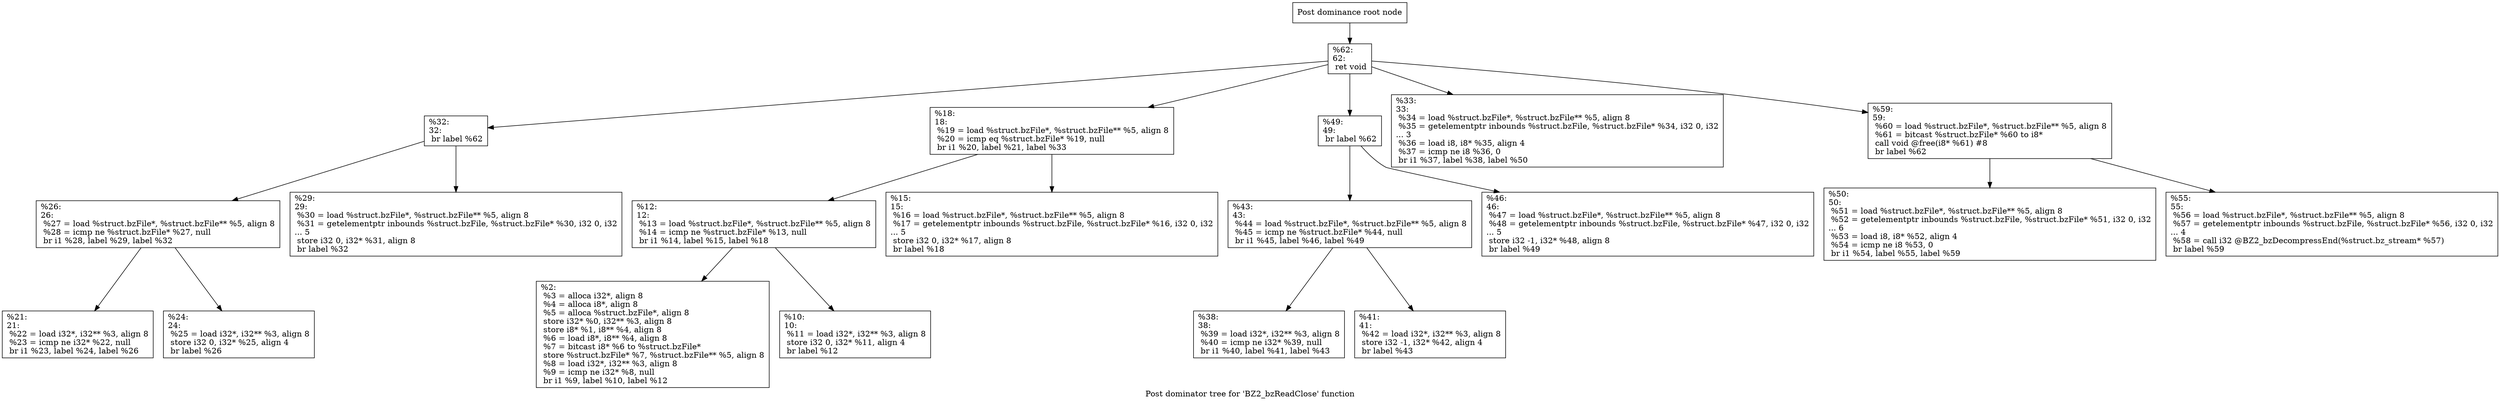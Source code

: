 digraph "Post dominator tree for 'BZ2_bzReadClose' function" {
	label="Post dominator tree for 'BZ2_bzReadClose' function";

	Node0x155a0b0 [shape=record,label="{Post dominance root node}"];
	Node0x155a0b0 -> Node0x15c8eb0;
	Node0x15c8eb0 [shape=record,label="{%62:\l62:                                               \l  ret void\l}"];
	Node0x15c8eb0 -> Node0x1487e10;
	Node0x15c8eb0 -> Node0x12f7c40;
	Node0x15c8eb0 -> Node0x1543870;
	Node0x15c8eb0 -> Node0x12cdea0;
	Node0x15c8eb0 -> Node0x15cb080;
	Node0x1487e10 [shape=record,label="{%32:\l32:                                               \l  br label %62\l}"];
	Node0x1487e10 -> Node0x150b870;
	Node0x1487e10 -> Node0x15c4bf0;
	Node0x150b870 [shape=record,label="{%26:\l26:                                               \l  %27 = load %struct.bzFile*, %struct.bzFile** %5, align 8\l  %28 = icmp ne %struct.bzFile* %27, null\l  br i1 %28, label %29, label %32\l}"];
	Node0x150b870 -> Node0x1563670;
	Node0x150b870 -> Node0x155ad00;
	Node0x1563670 [shape=record,label="{%21:\l21:                                               \l  %22 = load i32*, i32** %3, align 8\l  %23 = icmp ne i32* %22, null\l  br i1 %23, label %24, label %26\l}"];
	Node0x155ad00 [shape=record,label="{%24:\l24:                                               \l  %25 = load i32*, i32** %3, align 8\l  store i32 0, i32* %25, align 4\l  br label %26\l}"];
	Node0x15c4bf0 [shape=record,label="{%29:\l29:                                               \l  %30 = load %struct.bzFile*, %struct.bzFile** %5, align 8\l  %31 = getelementptr inbounds %struct.bzFile, %struct.bzFile* %30, i32 0, i32\l... 5\l  store i32 0, i32* %31, align 8\l  br label %32\l}"];
	Node0x12f7c40 [shape=record,label="{%18:\l18:                                               \l  %19 = load %struct.bzFile*, %struct.bzFile** %5, align 8\l  %20 = icmp eq %struct.bzFile* %19, null\l  br i1 %20, label %21, label %33\l}"];
	Node0x12f7c40 -> Node0x14124a0;
	Node0x12f7c40 -> Node0x12a85a0;
	Node0x14124a0 [shape=record,label="{%12:\l12:                                               \l  %13 = load %struct.bzFile*, %struct.bzFile** %5, align 8\l  %14 = icmp ne %struct.bzFile* %13, null\l  br i1 %14, label %15, label %18\l}"];
	Node0x14124a0 -> Node0x15581f0;
	Node0x14124a0 -> Node0x15605a0;
	Node0x15581f0 [shape=record,label="{%2:\l  %3 = alloca i32*, align 8\l  %4 = alloca i8*, align 8\l  %5 = alloca %struct.bzFile*, align 8\l  store i32* %0, i32** %3, align 8\l  store i8* %1, i8** %4, align 8\l  %6 = load i8*, i8** %4, align 8\l  %7 = bitcast i8* %6 to %struct.bzFile*\l  store %struct.bzFile* %7, %struct.bzFile** %5, align 8\l  %8 = load i32*, i32** %3, align 8\l  %9 = icmp ne i32* %8, null\l  br i1 %9, label %10, label %12\l}"];
	Node0x15605a0 [shape=record,label="{%10:\l10:                                               \l  %11 = load i32*, i32** %3, align 8\l  store i32 0, i32* %11, align 4\l  br label %12\l}"];
	Node0x12a85a0 [shape=record,label="{%15:\l15:                                               \l  %16 = load %struct.bzFile*, %struct.bzFile** %5, align 8\l  %17 = getelementptr inbounds %struct.bzFile, %struct.bzFile* %16, i32 0, i32\l... 5\l  store i32 0, i32* %17, align 8\l  br label %18\l}"];
	Node0x1543870 [shape=record,label="{%49:\l49:                                               \l  br label %62\l}"];
	Node0x1543870 -> Node0x154db20;
	Node0x1543870 -> Node0x15562c0;
	Node0x154db20 [shape=record,label="{%43:\l43:                                               \l  %44 = load %struct.bzFile*, %struct.bzFile** %5, align 8\l  %45 = icmp ne %struct.bzFile* %44, null\l  br i1 %45, label %46, label %49\l}"];
	Node0x154db20 -> Node0x12e7d40;
	Node0x154db20 -> Node0x13768b0;
	Node0x12e7d40 [shape=record,label="{%38:\l38:                                               \l  %39 = load i32*, i32** %3, align 8\l  %40 = icmp ne i32* %39, null\l  br i1 %40, label %41, label %43\l}"];
	Node0x13768b0 [shape=record,label="{%41:\l41:                                               \l  %42 = load i32*, i32** %3, align 8\l  store i32 -1, i32* %42, align 4\l  br label %43\l}"];
	Node0x15562c0 [shape=record,label="{%46:\l46:                                               \l  %47 = load %struct.bzFile*, %struct.bzFile** %5, align 8\l  %48 = getelementptr inbounds %struct.bzFile, %struct.bzFile* %47, i32 0, i32\l... 5\l  store i32 -1, i32* %48, align 8\l  br label %49\l}"];
	Node0x12cdea0 [shape=record,label="{%33:\l33:                                               \l  %34 = load %struct.bzFile*, %struct.bzFile** %5, align 8\l  %35 = getelementptr inbounds %struct.bzFile, %struct.bzFile* %34, i32 0, i32\l... 3\l  %36 = load i8, i8* %35, align 4\l  %37 = icmp ne i8 %36, 0\l  br i1 %37, label %38, label %50\l}"];
	Node0x15cb080 [shape=record,label="{%59:\l59:                                               \l  %60 = load %struct.bzFile*, %struct.bzFile** %5, align 8\l  %61 = bitcast %struct.bzFile* %60 to i8*\l  call void @free(i8* %61) #8\l  br label %62\l}"];
	Node0x15cb080 -> Node0x14f7590;
	Node0x15cb080 -> Node0x154eef0;
	Node0x14f7590 [shape=record,label="{%50:\l50:                                               \l  %51 = load %struct.bzFile*, %struct.bzFile** %5, align 8\l  %52 = getelementptr inbounds %struct.bzFile, %struct.bzFile* %51, i32 0, i32\l... 6\l  %53 = load i8, i8* %52, align 4\l  %54 = icmp ne i8 %53, 0\l  br i1 %54, label %55, label %59\l}"];
	Node0x154eef0 [shape=record,label="{%55:\l55:                                               \l  %56 = load %struct.bzFile*, %struct.bzFile** %5, align 8\l  %57 = getelementptr inbounds %struct.bzFile, %struct.bzFile* %56, i32 0, i32\l... 4\l  %58 = call i32 @BZ2_bzDecompressEnd(%struct.bz_stream* %57)\l  br label %59\l}"];
}
